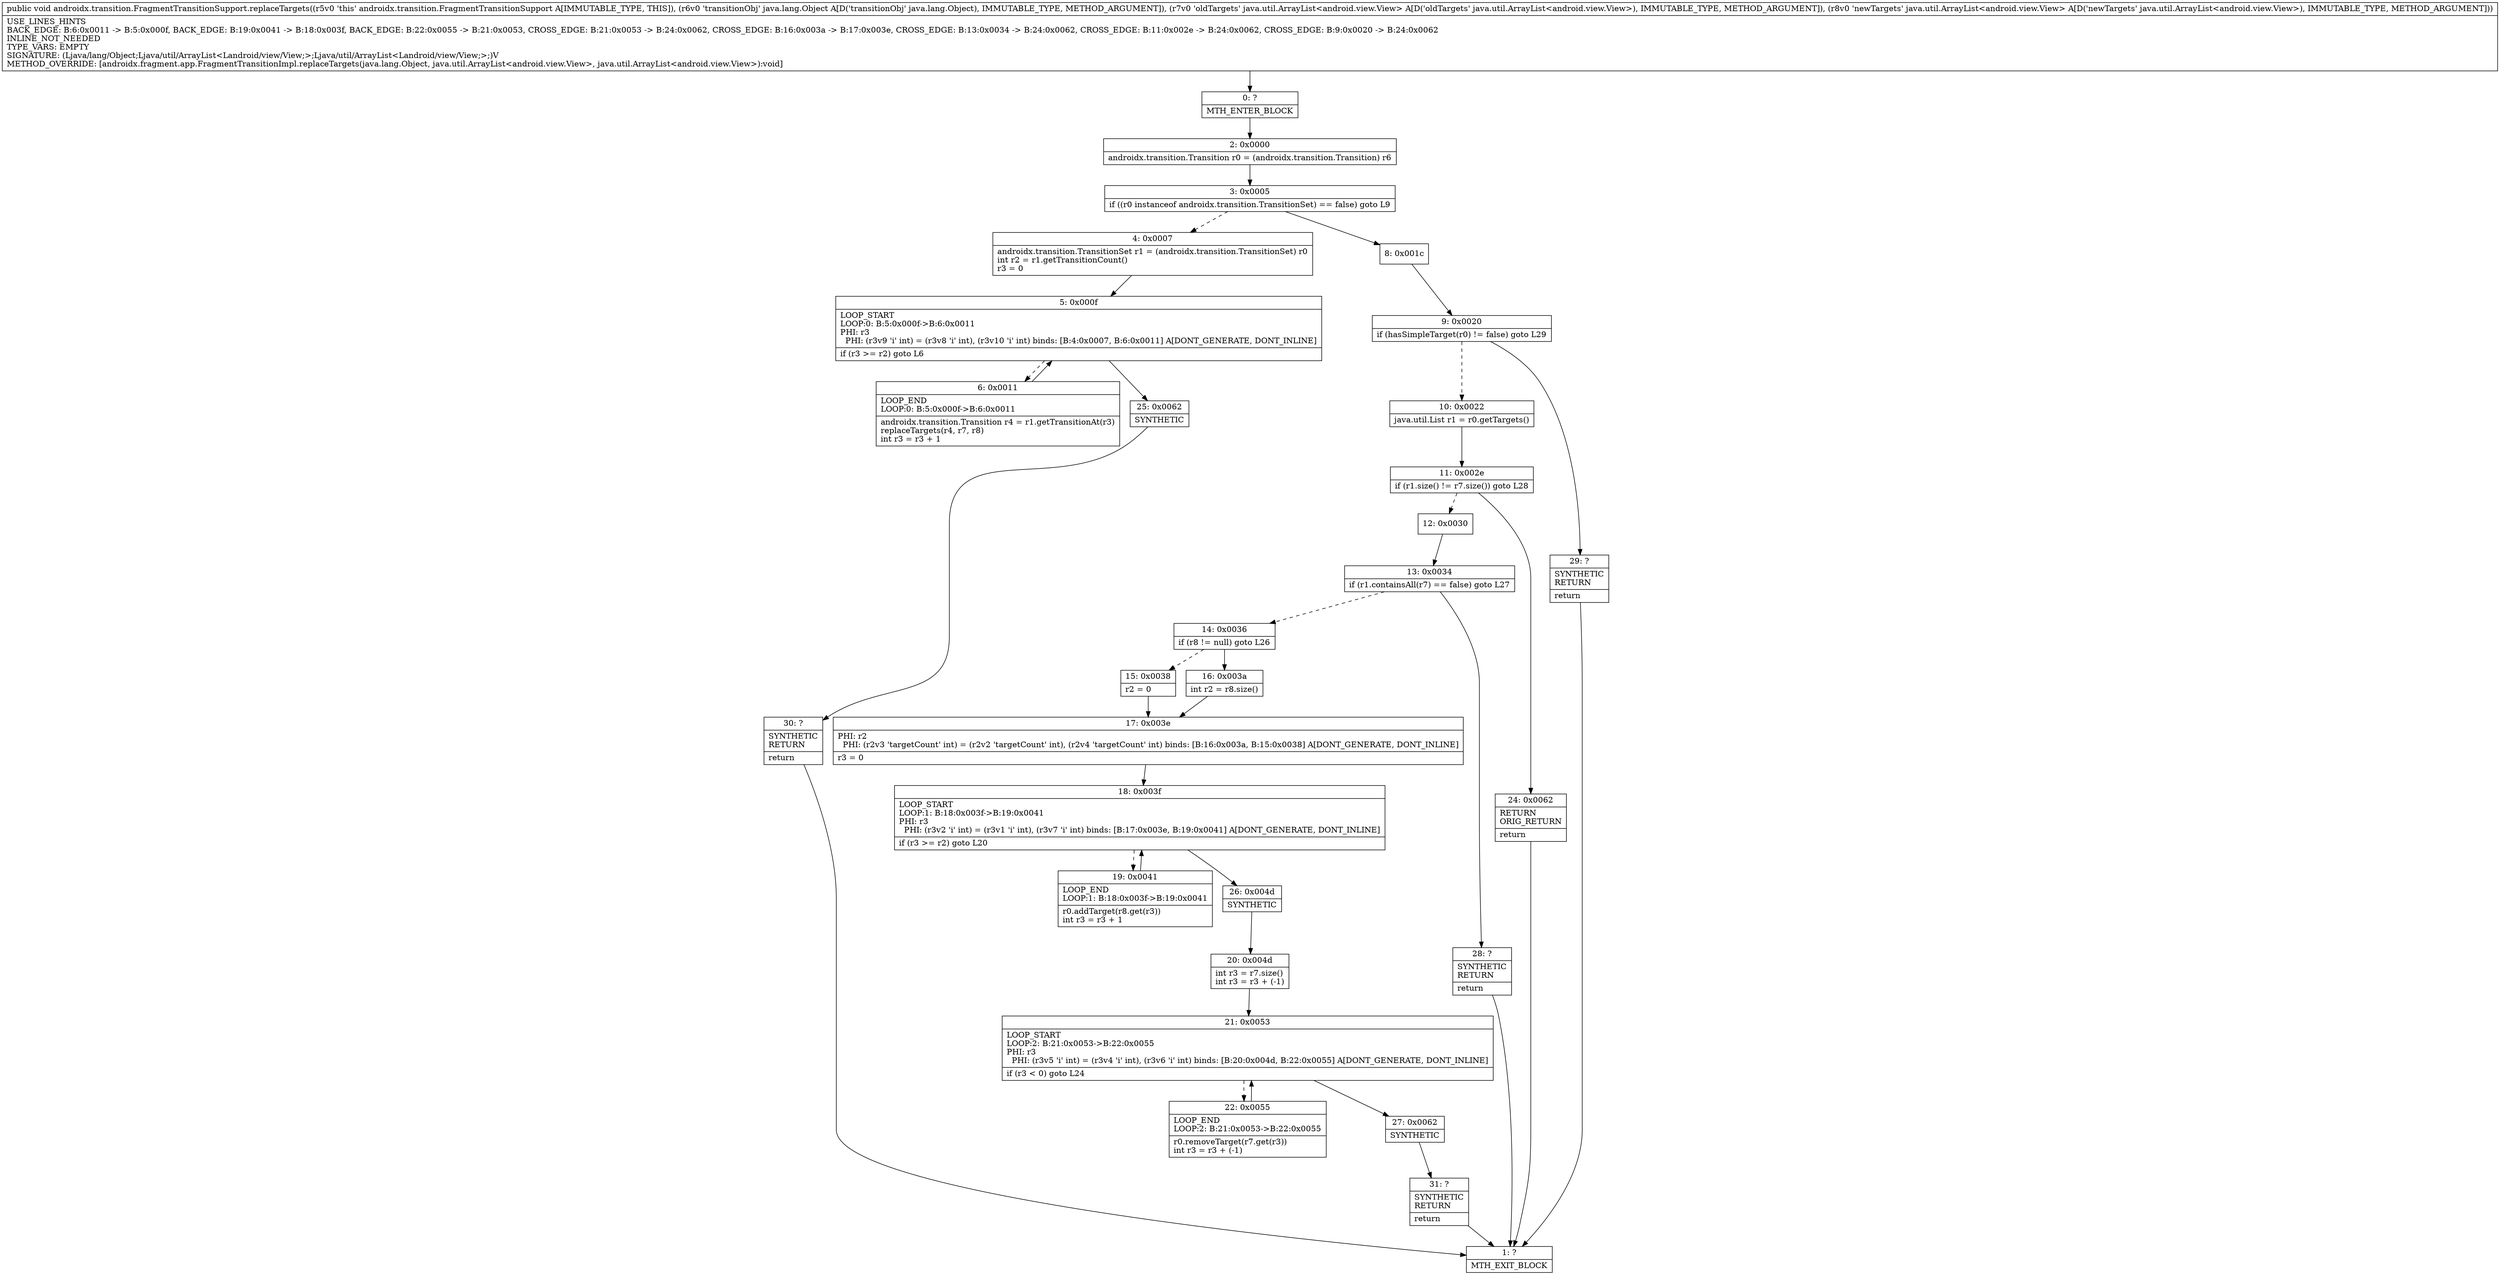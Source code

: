 digraph "CFG forandroidx.transition.FragmentTransitionSupport.replaceTargets(Ljava\/lang\/Object;Ljava\/util\/ArrayList;Ljava\/util\/ArrayList;)V" {
Node_0 [shape=record,label="{0\:\ ?|MTH_ENTER_BLOCK\l}"];
Node_2 [shape=record,label="{2\:\ 0x0000|androidx.transition.Transition r0 = (androidx.transition.Transition) r6\l}"];
Node_3 [shape=record,label="{3\:\ 0x0005|if ((r0 instanceof androidx.transition.TransitionSet) == false) goto L9\l}"];
Node_4 [shape=record,label="{4\:\ 0x0007|androidx.transition.TransitionSet r1 = (androidx.transition.TransitionSet) r0\lint r2 = r1.getTransitionCount()\lr3 = 0\l}"];
Node_5 [shape=record,label="{5\:\ 0x000f|LOOP_START\lLOOP:0: B:5:0x000f\-\>B:6:0x0011\lPHI: r3 \l  PHI: (r3v9 'i' int) = (r3v8 'i' int), (r3v10 'i' int) binds: [B:4:0x0007, B:6:0x0011] A[DONT_GENERATE, DONT_INLINE]\l|if (r3 \>= r2) goto L6\l}"];
Node_6 [shape=record,label="{6\:\ 0x0011|LOOP_END\lLOOP:0: B:5:0x000f\-\>B:6:0x0011\l|androidx.transition.Transition r4 = r1.getTransitionAt(r3)\lreplaceTargets(r4, r7, r8)\lint r3 = r3 + 1\l}"];
Node_25 [shape=record,label="{25\:\ 0x0062|SYNTHETIC\l}"];
Node_30 [shape=record,label="{30\:\ ?|SYNTHETIC\lRETURN\l|return\l}"];
Node_1 [shape=record,label="{1\:\ ?|MTH_EXIT_BLOCK\l}"];
Node_8 [shape=record,label="{8\:\ 0x001c}"];
Node_9 [shape=record,label="{9\:\ 0x0020|if (hasSimpleTarget(r0) != false) goto L29\l}"];
Node_10 [shape=record,label="{10\:\ 0x0022|java.util.List r1 = r0.getTargets()\l}"];
Node_11 [shape=record,label="{11\:\ 0x002e|if (r1.size() != r7.size()) goto L28\l}"];
Node_12 [shape=record,label="{12\:\ 0x0030}"];
Node_13 [shape=record,label="{13\:\ 0x0034|if (r1.containsAll(r7) == false) goto L27\l}"];
Node_14 [shape=record,label="{14\:\ 0x0036|if (r8 != null) goto L26\l}"];
Node_15 [shape=record,label="{15\:\ 0x0038|r2 = 0\l}"];
Node_17 [shape=record,label="{17\:\ 0x003e|PHI: r2 \l  PHI: (r2v3 'targetCount' int) = (r2v2 'targetCount' int), (r2v4 'targetCount' int) binds: [B:16:0x003a, B:15:0x0038] A[DONT_GENERATE, DONT_INLINE]\l|r3 = 0\l}"];
Node_18 [shape=record,label="{18\:\ 0x003f|LOOP_START\lLOOP:1: B:18:0x003f\-\>B:19:0x0041\lPHI: r3 \l  PHI: (r3v2 'i' int) = (r3v1 'i' int), (r3v7 'i' int) binds: [B:17:0x003e, B:19:0x0041] A[DONT_GENERATE, DONT_INLINE]\l|if (r3 \>= r2) goto L20\l}"];
Node_19 [shape=record,label="{19\:\ 0x0041|LOOP_END\lLOOP:1: B:18:0x003f\-\>B:19:0x0041\l|r0.addTarget(r8.get(r3))\lint r3 = r3 + 1\l}"];
Node_26 [shape=record,label="{26\:\ 0x004d|SYNTHETIC\l}"];
Node_20 [shape=record,label="{20\:\ 0x004d|int r3 = r7.size()\lint r3 = r3 + (\-1)\l}"];
Node_21 [shape=record,label="{21\:\ 0x0053|LOOP_START\lLOOP:2: B:21:0x0053\-\>B:22:0x0055\lPHI: r3 \l  PHI: (r3v5 'i' int) = (r3v4 'i' int), (r3v6 'i' int) binds: [B:20:0x004d, B:22:0x0055] A[DONT_GENERATE, DONT_INLINE]\l|if (r3 \< 0) goto L24\l}"];
Node_22 [shape=record,label="{22\:\ 0x0055|LOOP_END\lLOOP:2: B:21:0x0053\-\>B:22:0x0055\l|r0.removeTarget(r7.get(r3))\lint r3 = r3 + (\-1)\l}"];
Node_27 [shape=record,label="{27\:\ 0x0062|SYNTHETIC\l}"];
Node_31 [shape=record,label="{31\:\ ?|SYNTHETIC\lRETURN\l|return\l}"];
Node_16 [shape=record,label="{16\:\ 0x003a|int r2 = r8.size()\l}"];
Node_28 [shape=record,label="{28\:\ ?|SYNTHETIC\lRETURN\l|return\l}"];
Node_24 [shape=record,label="{24\:\ 0x0062|RETURN\lORIG_RETURN\l|return\l}"];
Node_29 [shape=record,label="{29\:\ ?|SYNTHETIC\lRETURN\l|return\l}"];
MethodNode[shape=record,label="{public void androidx.transition.FragmentTransitionSupport.replaceTargets((r5v0 'this' androidx.transition.FragmentTransitionSupport A[IMMUTABLE_TYPE, THIS]), (r6v0 'transitionObj' java.lang.Object A[D('transitionObj' java.lang.Object), IMMUTABLE_TYPE, METHOD_ARGUMENT]), (r7v0 'oldTargets' java.util.ArrayList\<android.view.View\> A[D('oldTargets' java.util.ArrayList\<android.view.View\>), IMMUTABLE_TYPE, METHOD_ARGUMENT]), (r8v0 'newTargets' java.util.ArrayList\<android.view.View\> A[D('newTargets' java.util.ArrayList\<android.view.View\>), IMMUTABLE_TYPE, METHOD_ARGUMENT]))  | USE_LINES_HINTS\lBACK_EDGE: B:6:0x0011 \-\> B:5:0x000f, BACK_EDGE: B:19:0x0041 \-\> B:18:0x003f, BACK_EDGE: B:22:0x0055 \-\> B:21:0x0053, CROSS_EDGE: B:21:0x0053 \-\> B:24:0x0062, CROSS_EDGE: B:16:0x003a \-\> B:17:0x003e, CROSS_EDGE: B:13:0x0034 \-\> B:24:0x0062, CROSS_EDGE: B:11:0x002e \-\> B:24:0x0062, CROSS_EDGE: B:9:0x0020 \-\> B:24:0x0062\lINLINE_NOT_NEEDED\lTYPE_VARS: EMPTY\lSIGNATURE: (Ljava\/lang\/Object;Ljava\/util\/ArrayList\<Landroid\/view\/View;\>;Ljava\/util\/ArrayList\<Landroid\/view\/View;\>;)V\lMETHOD_OVERRIDE: [androidx.fragment.app.FragmentTransitionImpl.replaceTargets(java.lang.Object, java.util.ArrayList\<android.view.View\>, java.util.ArrayList\<android.view.View\>):void]\l}"];
MethodNode -> Node_0;Node_0 -> Node_2;
Node_2 -> Node_3;
Node_3 -> Node_4[style=dashed];
Node_3 -> Node_8;
Node_4 -> Node_5;
Node_5 -> Node_6[style=dashed];
Node_5 -> Node_25;
Node_6 -> Node_5;
Node_25 -> Node_30;
Node_30 -> Node_1;
Node_8 -> Node_9;
Node_9 -> Node_10[style=dashed];
Node_9 -> Node_29;
Node_10 -> Node_11;
Node_11 -> Node_12[style=dashed];
Node_11 -> Node_24;
Node_12 -> Node_13;
Node_13 -> Node_14[style=dashed];
Node_13 -> Node_28;
Node_14 -> Node_15[style=dashed];
Node_14 -> Node_16;
Node_15 -> Node_17;
Node_17 -> Node_18;
Node_18 -> Node_19[style=dashed];
Node_18 -> Node_26;
Node_19 -> Node_18;
Node_26 -> Node_20;
Node_20 -> Node_21;
Node_21 -> Node_22[style=dashed];
Node_21 -> Node_27;
Node_22 -> Node_21;
Node_27 -> Node_31;
Node_31 -> Node_1;
Node_16 -> Node_17;
Node_28 -> Node_1;
Node_24 -> Node_1;
Node_29 -> Node_1;
}

